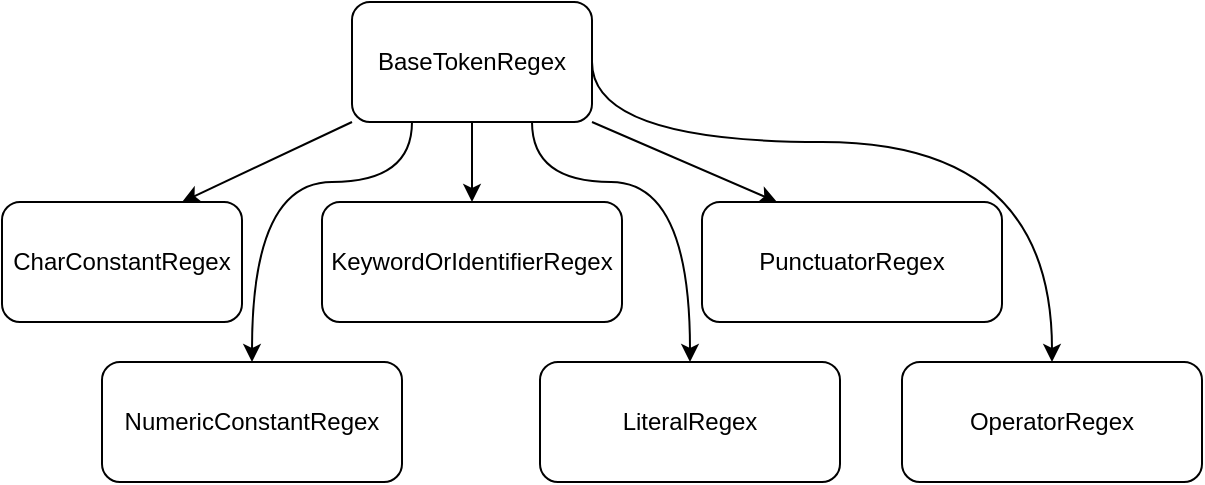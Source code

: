 <mxfile version="21.3.4" type="device">
  <diagram name="Страница 1" id="yrQ-5HZIKnjVvDQGYu4v">
    <mxGraphModel dx="1143" dy="998" grid="1" gridSize="10" guides="1" tooltips="1" connect="1" arrows="1" fold="1" page="1" pageScale="1" pageWidth="827" pageHeight="1169" math="0" shadow="0">
      <root>
        <mxCell id="0" />
        <mxCell id="1" parent="0" />
        <mxCell id="i9YaaEJ3QUZk85MsiHEV-3" style="rounded=0;orthogonalLoop=1;jettySize=auto;html=1;exitX=0;exitY=1;exitDx=0;exitDy=0;entryX=0.75;entryY=0;entryDx=0;entryDy=0;" edge="1" parent="1" source="i9YaaEJ3QUZk85MsiHEV-1" target="i9YaaEJ3QUZk85MsiHEV-2">
          <mxGeometry relative="1" as="geometry" />
        </mxCell>
        <mxCell id="i9YaaEJ3QUZk85MsiHEV-8" style="rounded=0;orthogonalLoop=1;jettySize=auto;html=1;entryX=0.5;entryY=0;entryDx=0;entryDy=0;" edge="1" parent="1" source="i9YaaEJ3QUZk85MsiHEV-1" target="i9YaaEJ3QUZk85MsiHEV-5">
          <mxGeometry relative="1" as="geometry" />
        </mxCell>
        <mxCell id="i9YaaEJ3QUZk85MsiHEV-9" style="rounded=0;orthogonalLoop=1;jettySize=auto;html=1;exitX=1;exitY=1;exitDx=0;exitDy=0;entryX=0.25;entryY=0;entryDx=0;entryDy=0;" edge="1" parent="1" source="i9YaaEJ3QUZk85MsiHEV-1" target="i9YaaEJ3QUZk85MsiHEV-7">
          <mxGeometry relative="1" as="geometry" />
        </mxCell>
        <mxCell id="i9YaaEJ3QUZk85MsiHEV-10" style="edgeStyle=orthogonalEdgeStyle;rounded=0;orthogonalLoop=1;jettySize=auto;html=1;exitX=0.25;exitY=1;exitDx=0;exitDy=0;entryX=0.5;entryY=0;entryDx=0;entryDy=0;curved=1;" edge="1" parent="1" source="i9YaaEJ3QUZk85MsiHEV-1" target="i9YaaEJ3QUZk85MsiHEV-4">
          <mxGeometry relative="1" as="geometry">
            <Array as="points">
              <mxPoint x="275" y="310" />
              <mxPoint x="195" y="310" />
            </Array>
          </mxGeometry>
        </mxCell>
        <mxCell id="i9YaaEJ3QUZk85MsiHEV-11" style="edgeStyle=orthogonalEdgeStyle;rounded=0;orthogonalLoop=1;jettySize=auto;html=1;exitX=0.75;exitY=1;exitDx=0;exitDy=0;curved=1;" edge="1" parent="1" source="i9YaaEJ3QUZk85MsiHEV-1" target="i9YaaEJ3QUZk85MsiHEV-6">
          <mxGeometry relative="1" as="geometry">
            <Array as="points">
              <mxPoint x="335" y="310" />
              <mxPoint x="414" y="310" />
            </Array>
          </mxGeometry>
        </mxCell>
        <mxCell id="i9YaaEJ3QUZk85MsiHEV-15" style="edgeStyle=orthogonalEdgeStyle;rounded=0;orthogonalLoop=1;jettySize=auto;html=1;exitX=1;exitY=0.5;exitDx=0;exitDy=0;entryX=0.5;entryY=0;entryDx=0;entryDy=0;curved=1;" edge="1" parent="1" source="i9YaaEJ3QUZk85MsiHEV-1" target="i9YaaEJ3QUZk85MsiHEV-14">
          <mxGeometry relative="1" as="geometry">
            <Array as="points">
              <mxPoint x="365" y="290" />
              <mxPoint x="595" y="290" />
            </Array>
          </mxGeometry>
        </mxCell>
        <mxCell id="i9YaaEJ3QUZk85MsiHEV-1" value="BaseTokenRegex" style="rounded=1;whiteSpace=wrap;html=1;" vertex="1" parent="1">
          <mxGeometry x="245" y="220" width="120" height="60" as="geometry" />
        </mxCell>
        <mxCell id="i9YaaEJ3QUZk85MsiHEV-2" value="CharConstantRegex" style="rounded=1;whiteSpace=wrap;html=1;" vertex="1" parent="1">
          <mxGeometry x="70" y="320" width="120" height="60" as="geometry" />
        </mxCell>
        <mxCell id="i9YaaEJ3QUZk85MsiHEV-4" value="NumericConstantRegex" style="rounded=1;whiteSpace=wrap;html=1;" vertex="1" parent="1">
          <mxGeometry x="120" y="400" width="150" height="60" as="geometry" />
        </mxCell>
        <mxCell id="i9YaaEJ3QUZk85MsiHEV-5" value="KeywordOrIdentifierRegex" style="rounded=1;whiteSpace=wrap;html=1;" vertex="1" parent="1">
          <mxGeometry x="230" y="320" width="150" height="60" as="geometry" />
        </mxCell>
        <mxCell id="i9YaaEJ3QUZk85MsiHEV-6" value="LiteralRegex" style="rounded=1;whiteSpace=wrap;html=1;" vertex="1" parent="1">
          <mxGeometry x="339" y="400" width="150" height="60" as="geometry" />
        </mxCell>
        <mxCell id="i9YaaEJ3QUZk85MsiHEV-7" value="PunctuatorRegex" style="rounded=1;whiteSpace=wrap;html=1;" vertex="1" parent="1">
          <mxGeometry x="420" y="320" width="150" height="60" as="geometry" />
        </mxCell>
        <mxCell id="i9YaaEJ3QUZk85MsiHEV-14" value="OperatorRegex" style="rounded=1;whiteSpace=wrap;html=1;" vertex="1" parent="1">
          <mxGeometry x="520" y="400" width="150" height="60" as="geometry" />
        </mxCell>
      </root>
    </mxGraphModel>
  </diagram>
</mxfile>
